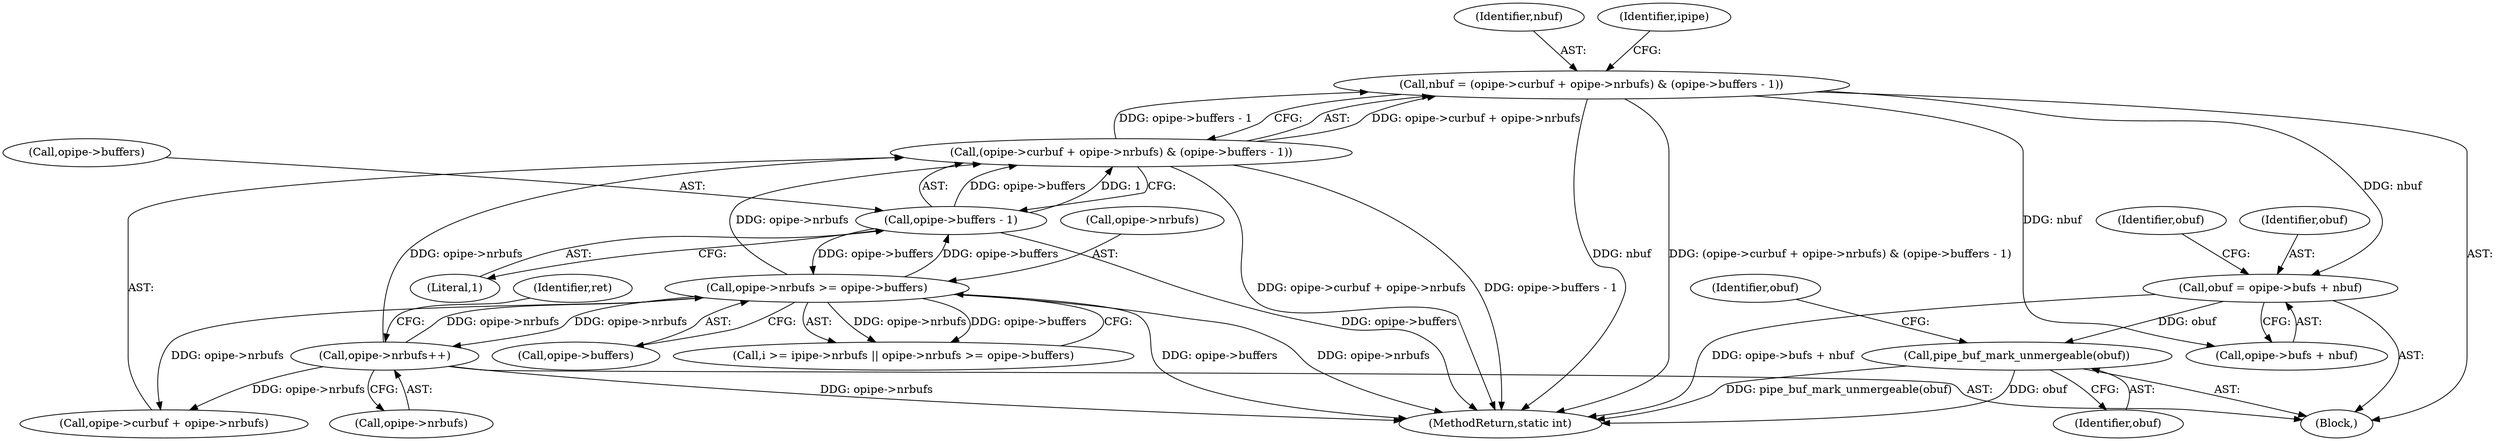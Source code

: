 digraph "0_linux_6b3a707736301c2128ca85ce85fb13f60b5e350a_1@pointer" {
"1000225" [label="(Call,pipe_buf_mark_unmergeable(obuf))"];
"1000208" [label="(Call,obuf = opipe->bufs + nbuf)"];
"1000178" [label="(Call,nbuf = (opipe->curbuf + opipe->nrbufs) & (opipe->buffers - 1))"];
"1000180" [label="(Call,(opipe->curbuf + opipe->nrbufs) & (opipe->buffers - 1))"];
"1000238" [label="(Call,opipe->nrbufs++)"];
"1000153" [label="(Call,opipe->nrbufs >= opipe->buffers)"];
"1000188" [label="(Call,opipe->buffers - 1)"];
"1000217" [label="(Identifier,obuf)"];
"1000157" [label="(Call,opipe->buffers)"];
"1000243" [label="(Identifier,ret)"];
"1000225" [label="(Call,pipe_buf_mark_unmergeable(obuf))"];
"1000127" [label="(Block,)"];
"1000179" [label="(Identifier,nbuf)"];
"1000189" [label="(Call,opipe->buffers)"];
"1000209" [label="(Identifier,obuf)"];
"1000192" [label="(Literal,1)"];
"1000188" [label="(Call,opipe->buffers - 1)"];
"1000181" [label="(Call,opipe->curbuf + opipe->nrbufs)"];
"1000154" [label="(Call,opipe->nrbufs)"];
"1000196" [label="(Identifier,ipipe)"];
"1000282" [label="(MethodReturn,static int)"];
"1000230" [label="(Identifier,obuf)"];
"1000210" [label="(Call,opipe->bufs + nbuf)"];
"1000239" [label="(Call,opipe->nrbufs)"];
"1000178" [label="(Call,nbuf = (opipe->curbuf + opipe->nrbufs) & (opipe->buffers - 1))"];
"1000208" [label="(Call,obuf = opipe->bufs + nbuf)"];
"1000238" [label="(Call,opipe->nrbufs++)"];
"1000153" [label="(Call,opipe->nrbufs >= opipe->buffers)"];
"1000147" [label="(Call,i >= ipipe->nrbufs || opipe->nrbufs >= opipe->buffers)"];
"1000180" [label="(Call,(opipe->curbuf + opipe->nrbufs) & (opipe->buffers - 1))"];
"1000226" [label="(Identifier,obuf)"];
"1000225" -> "1000127"  [label="AST: "];
"1000225" -> "1000226"  [label="CFG: "];
"1000226" -> "1000225"  [label="AST: "];
"1000230" -> "1000225"  [label="CFG: "];
"1000225" -> "1000282"  [label="DDG: obuf"];
"1000225" -> "1000282"  [label="DDG: pipe_buf_mark_unmergeable(obuf)"];
"1000208" -> "1000225"  [label="DDG: obuf"];
"1000208" -> "1000127"  [label="AST: "];
"1000208" -> "1000210"  [label="CFG: "];
"1000209" -> "1000208"  [label="AST: "];
"1000210" -> "1000208"  [label="AST: "];
"1000217" -> "1000208"  [label="CFG: "];
"1000208" -> "1000282"  [label="DDG: opipe->bufs + nbuf"];
"1000178" -> "1000208"  [label="DDG: nbuf"];
"1000178" -> "1000127"  [label="AST: "];
"1000178" -> "1000180"  [label="CFG: "];
"1000179" -> "1000178"  [label="AST: "];
"1000180" -> "1000178"  [label="AST: "];
"1000196" -> "1000178"  [label="CFG: "];
"1000178" -> "1000282"  [label="DDG: nbuf"];
"1000178" -> "1000282"  [label="DDG: (opipe->curbuf + opipe->nrbufs) & (opipe->buffers - 1)"];
"1000180" -> "1000178"  [label="DDG: opipe->curbuf + opipe->nrbufs"];
"1000180" -> "1000178"  [label="DDG: opipe->buffers - 1"];
"1000178" -> "1000210"  [label="DDG: nbuf"];
"1000180" -> "1000188"  [label="CFG: "];
"1000181" -> "1000180"  [label="AST: "];
"1000188" -> "1000180"  [label="AST: "];
"1000180" -> "1000282"  [label="DDG: opipe->curbuf + opipe->nrbufs"];
"1000180" -> "1000282"  [label="DDG: opipe->buffers - 1"];
"1000238" -> "1000180"  [label="DDG: opipe->nrbufs"];
"1000153" -> "1000180"  [label="DDG: opipe->nrbufs"];
"1000188" -> "1000180"  [label="DDG: opipe->buffers"];
"1000188" -> "1000180"  [label="DDG: 1"];
"1000238" -> "1000127"  [label="AST: "];
"1000238" -> "1000239"  [label="CFG: "];
"1000239" -> "1000238"  [label="AST: "];
"1000243" -> "1000238"  [label="CFG: "];
"1000238" -> "1000282"  [label="DDG: opipe->nrbufs"];
"1000238" -> "1000153"  [label="DDG: opipe->nrbufs"];
"1000238" -> "1000181"  [label="DDG: opipe->nrbufs"];
"1000153" -> "1000238"  [label="DDG: opipe->nrbufs"];
"1000153" -> "1000147"  [label="AST: "];
"1000153" -> "1000157"  [label="CFG: "];
"1000154" -> "1000153"  [label="AST: "];
"1000157" -> "1000153"  [label="AST: "];
"1000147" -> "1000153"  [label="CFG: "];
"1000153" -> "1000282"  [label="DDG: opipe->nrbufs"];
"1000153" -> "1000282"  [label="DDG: opipe->buffers"];
"1000153" -> "1000147"  [label="DDG: opipe->nrbufs"];
"1000153" -> "1000147"  [label="DDG: opipe->buffers"];
"1000188" -> "1000153"  [label="DDG: opipe->buffers"];
"1000153" -> "1000181"  [label="DDG: opipe->nrbufs"];
"1000153" -> "1000188"  [label="DDG: opipe->buffers"];
"1000188" -> "1000192"  [label="CFG: "];
"1000189" -> "1000188"  [label="AST: "];
"1000192" -> "1000188"  [label="AST: "];
"1000188" -> "1000282"  [label="DDG: opipe->buffers"];
}

